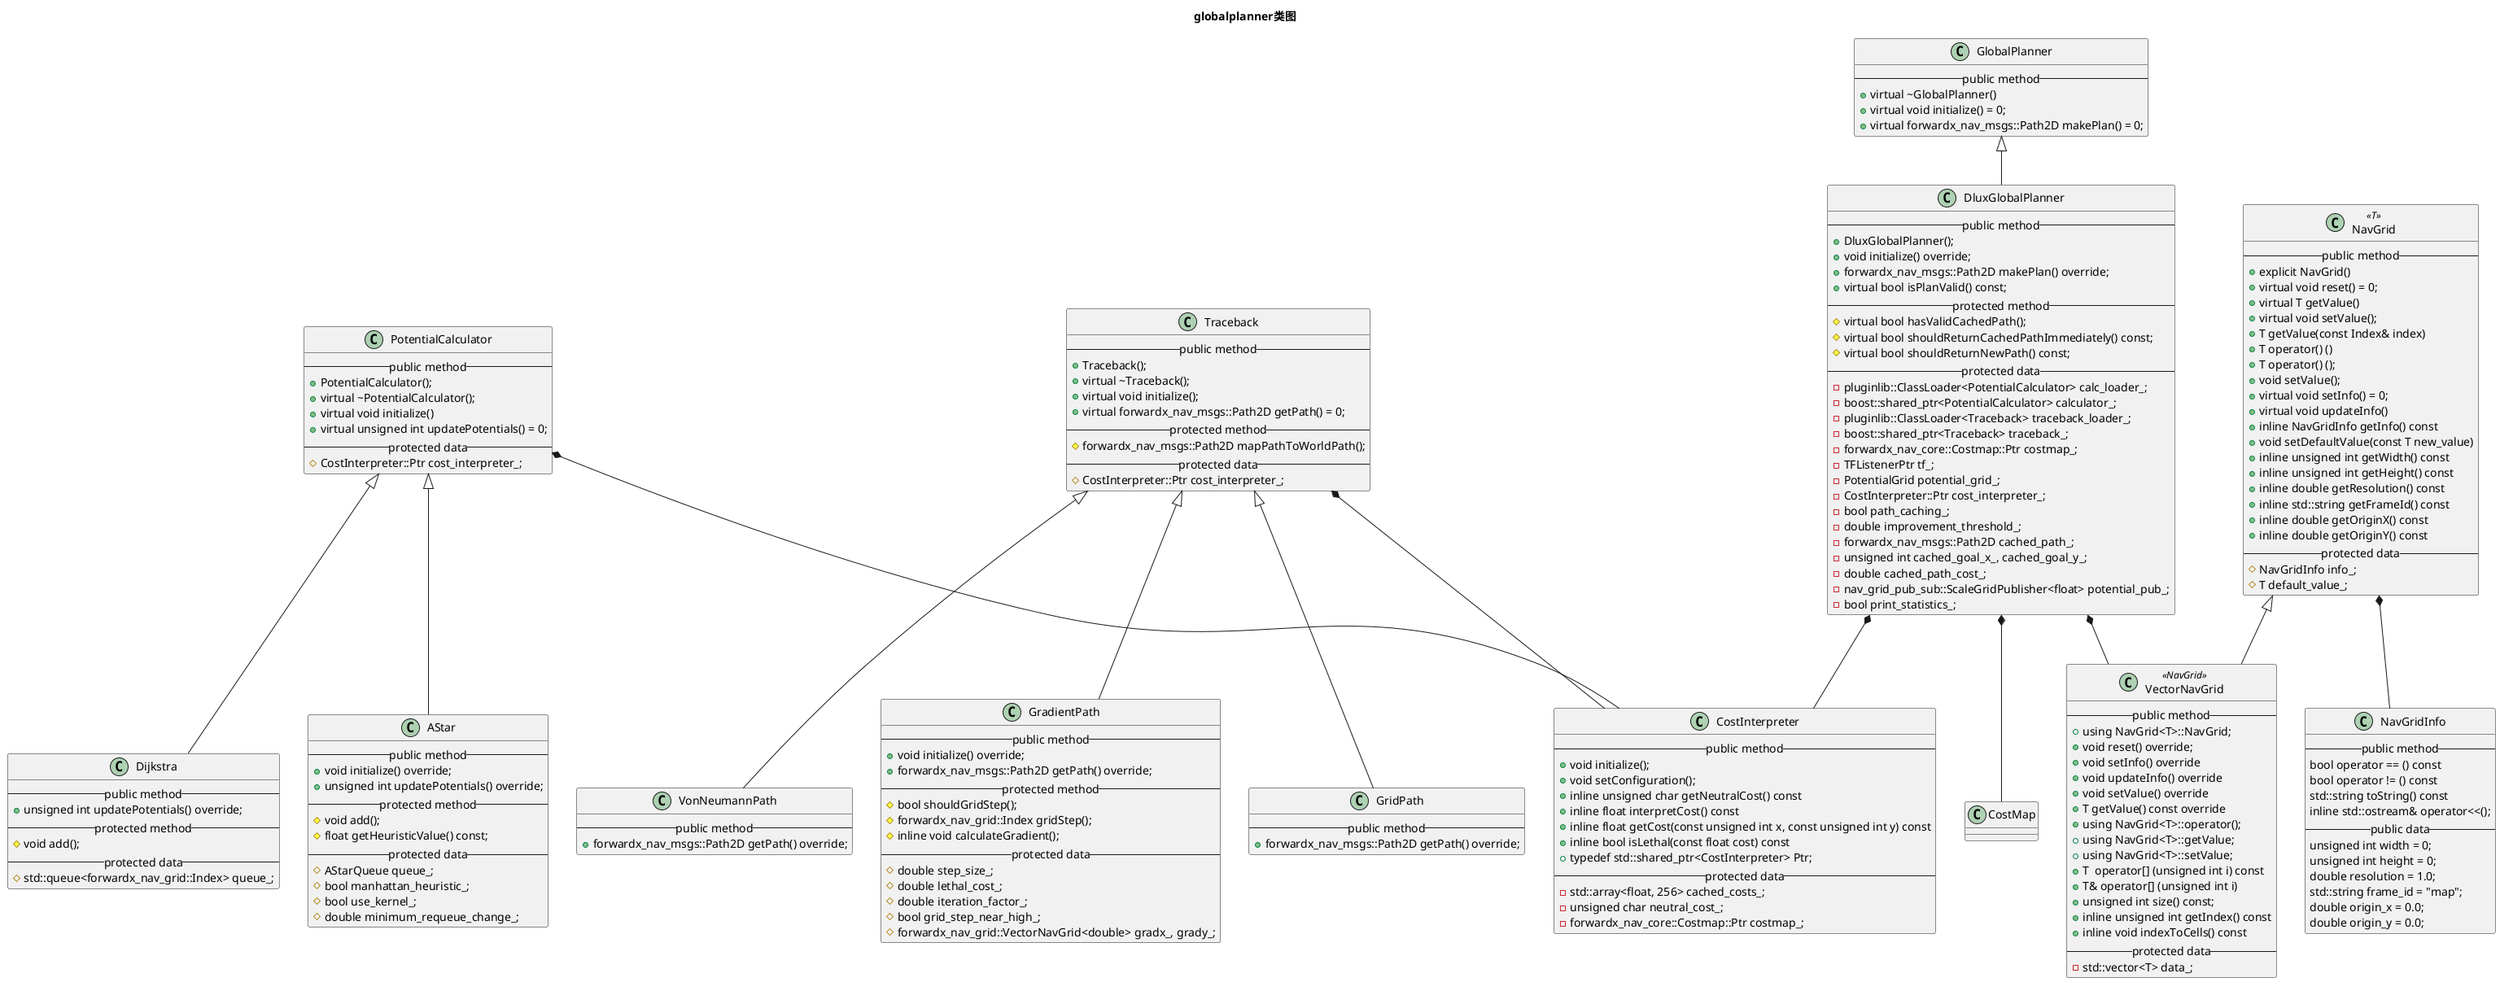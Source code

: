 @startuml

Title "globalplanner类图"

class GlobalPlanner{
-- public method --
+virtual ~GlobalPlanner()
+virtual void initialize() = 0;
+virtual forwardx_nav_msgs::Path2D makePlan() = 0;
}

class DluxGlobalPlanner{
-- public method --
+DluxGlobalPlanner();
+void initialize() override;
+forwardx_nav_msgs::Path2D makePlan() override;
+virtual bool isPlanValid() const;
-- protected method --
#virtual bool hasValidCachedPath();
#virtual bool shouldReturnCachedPathImmediately() const;
#virtual bool shouldReturnNewPath() const;
-- protected data --
-pluginlib::ClassLoader<PotentialCalculator> calc_loader_;
-boost::shared_ptr<PotentialCalculator> calculator_;
-pluginlib::ClassLoader<Traceback> traceback_loader_;
-boost::shared_ptr<Traceback> traceback_;
-forwardx_nav_core::Costmap::Ptr costmap_;
-TFListenerPtr tf_;
-PotentialGrid potential_grid_;
-CostInterpreter::Ptr cost_interpreter_;
-bool path_caching_;
-double improvement_threshold_;
-forwardx_nav_msgs::Path2D cached_path_;
-unsigned int cached_goal_x_, cached_goal_y_;
-double cached_path_cost_;
-nav_grid_pub_sub::ScaleGridPublisher<float> potential_pub_;
-bool print_statistics_;
}

class CostInterpreter{
-- public method --
+void initialize();
+void setConfiguration();
+inline unsigned char getNeutralCost() const
+inline float interpretCost() const
+inline float getCost(const unsigned int x, const unsigned int y) const
+inline bool isLethal(const float cost) const
+typedef std::shared_ptr<CostInterpreter> Ptr;
-- protected data --
-std::array<float, 256> cached_costs_;
-unsigned char neutral_cost_;
-forwardx_nav_core::Costmap::Ptr costmap_;
}

class PotentialCalculator{
-- public method --
+PotentialCalculator();
+virtual ~PotentialCalculator();
+virtual void initialize()
+virtual unsigned int updatePotentials() = 0;
-- protected data --
#CostInterpreter::Ptr cost_interpreter_;
}
class CostMap
class Traceback{
-- public method --
+Traceback();
+virtual ~Traceback();
+virtual void initialize();
+virtual forwardx_nav_msgs::Path2D getPath() = 0;
-- protected method --
#forwardx_nav_msgs::Path2D mapPathToWorldPath();
-- protected data --
#CostInterpreter::Ptr cost_interpreter_;
}

class AStar{
-- public method --
+void initialize() override;
+unsigned int updatePotentials() override;
-- protected method --
#void add();
#float getHeuristicValue() const;
-- protected data --
#AStarQueue queue_;
#bool manhattan_heuristic_;
#bool use_kernel_;
#double minimum_requeue_change_;
}

class Dijkstra{
-- public method --
+unsigned int updatePotentials() override;
-- protected method --
#void add();
-- protected data --
#std::queue<forwardx_nav_grid::Index> queue_;
}

class GradientPath{
-- public method --
+void initialize() override;
+forwardx_nav_msgs::Path2D getPath() override;
-- protected method --
#bool shouldGridStep();
#forwardx_nav_grid::Index gridStep();
#inline void calculateGradient();
-- protected data --
#double step_size_;
#double lethal_cost_;
#double iteration_factor_;
#bool grid_step_near_high_;
#forwardx_nav_grid::VectorNavGrid<double> gradx_, grady_;
}

class GridPath{
-- public method --
+forwardx_nav_msgs::Path2D getPath() override;
}
class VonNeumannPath{
-- public method --
+forwardx_nav_msgs::Path2D getPath() override;
}

class NavGridInfo{
-- public method --
bool operator == () const
bool operator != () const
std::string toString() const
inline std::ostream& operator<<();
-- public data --
  unsigned int width = 0;
  unsigned int height = 0;
  double resolution = 1.0;
  std::string frame_id = "map";
  double origin_x = 0.0;
  double origin_y = 0.0;
}

class NavGrid << T >>
{
-- public method --
+explicit NavGrid()
+virtual void reset() = 0;
+virtual T getValue()
+virtual void setValue();
+T getValue(const Index& index)
+T operator() ()
+T operator() ();
+void setValue();
+virtual void setInfo() = 0;
+virtual void updateInfo()
+inline NavGridInfo getInfo() const
+void setDefaultValue(const T new_value)
+inline unsigned int getWidth() const
+inline unsigned int getHeight() const
+inline double getResolution() const
+inline std::string getFrameId() const
+inline double getOriginX() const
+inline double getOriginY() const
-- protected data --
#NavGridInfo info_;
#T default_value_;
}

class VectorNavGrid <<NavGrid>>
{
-- public method --
+using NavGrid<T>::NavGrid;
+void reset() override;
+void setInfo() override
+void updateInfo() override
+void setValue() override
+T getValue() const override
+using NavGrid<T>::operator();
+using NavGrid<T>::getValue;
+using NavGrid<T>::setValue;
+T  operator[] (unsigned int i) const
+T& operator[] (unsigned int i)
+unsigned int size() const;
+inline unsigned int getIndex() const
+inline void indexToCells() const
-- protected data --
-std::vector<T> data_;
}

NavGrid *-- NavGridInfo
NavGrid <|-- VectorNavGrid


GlobalPlanner <|-- DluxGlobalPlanner
DluxGlobalPlanner *-- CostInterpreter
DluxGlobalPlanner *-- CostMap
DluxGlobalPlanner *-- VectorNavGrid
PotentialCalculator *-- CostInterpreter
Traceback *-- CostInterpreter
PotentialCalculator <|-- AStar
PotentialCalculator <|-- Dijkstra
Traceback <|-- GradientPath
Traceback <|-- GridPath
Traceback <|-- VonNeumannPath

@enduml
